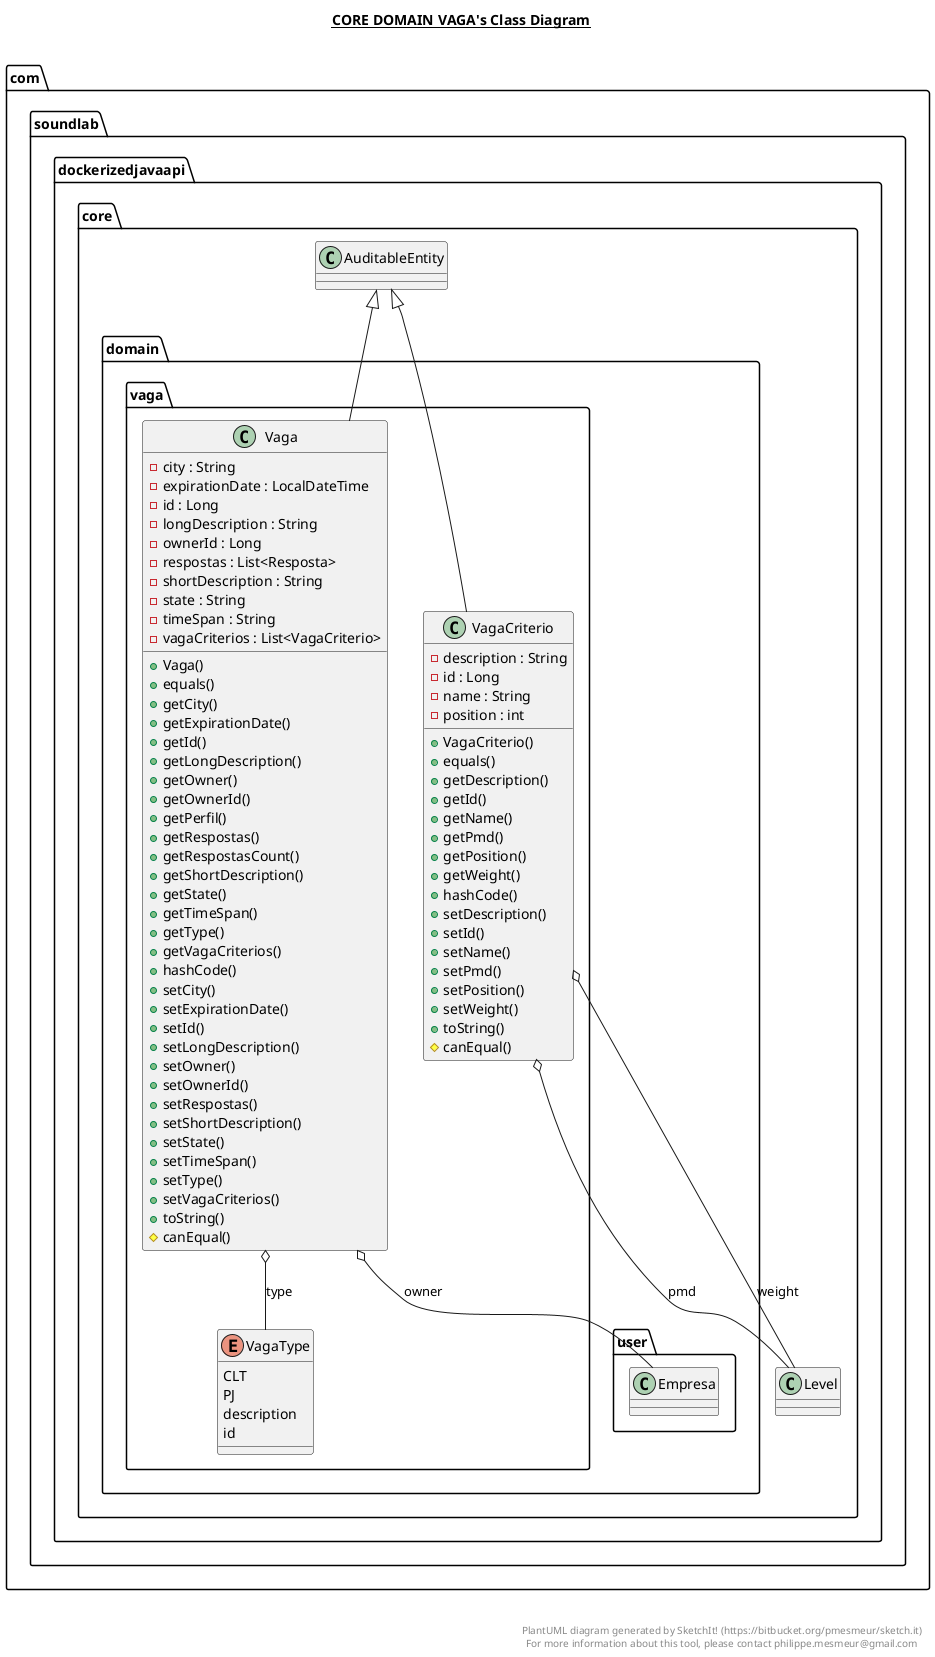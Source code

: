@startuml

title __CORE DOMAIN VAGA's Class Diagram__\n

  namespace com.soundlab.dockerizedjavaapi {
    namespace core {
      namespace domain.vaga {
        class com.soundlab.dockerizedjavaapi.core.domain.vaga.Vaga {
            - city : String
            - expirationDate : LocalDateTime
            - id : Long
            - longDescription : String
            - ownerId : Long
            - respostas : List<Resposta>
            - shortDescription : String
            - state : String
            - timeSpan : String
            - vagaCriterios : List<VagaCriterio>
            + Vaga()
            + equals()
            + getCity()
            + getExpirationDate()
            + getId()
            + getLongDescription()
            + getOwner()
            + getOwnerId()
            + getPerfil()
            + getRespostas()
            + getRespostasCount()
            + getShortDescription()
            + getState()
            + getTimeSpan()
            + getType()
            + getVagaCriterios()
            + hashCode()
            + setCity()
            + setExpirationDate()
            + setId()
            + setLongDescription()
            + setOwner()
            + setOwnerId()
            + setRespostas()
            + setShortDescription()
            + setState()
            + setTimeSpan()
            + setType()
            + setVagaCriterios()
            + toString()
            # canEqual()
        }
      }
    }
  }
  

  namespace com.soundlab.dockerizedjavaapi {
    namespace core {
      namespace domain.vaga {
        class com.soundlab.dockerizedjavaapi.core.domain.vaga.VagaCriterio {
            - description : String
            - id : Long
            - name : String
            - position : int
            + VagaCriterio()
            + equals()
            + getDescription()
            + getId()
            + getName()
            + getPmd()
            + getPosition()
            + getWeight()
            + hashCode()
            + setDescription()
            + setId()
            + setName()
            + setPmd()
            + setPosition()
            + setWeight()
            + toString()
            # canEqual()
        }
      }
    }
  }
  

  namespace com.soundlab.dockerizedjavaapi {
    namespace core {
      namespace domain.vaga {
        enum VagaType {
          CLT
          PJ
          description
          id
        }
      }
    }
  }
  

  com.soundlab.dockerizedjavaapi.core.domain.vaga.Vaga -up-|> com.soundlab.dockerizedjavaapi.core.AuditableEntity
  com.soundlab.dockerizedjavaapi.core.domain.vaga.Vaga o-- com.soundlab.dockerizedjavaapi.core.domain.user.Empresa : owner
  com.soundlab.dockerizedjavaapi.core.domain.vaga.Vaga o-- com.soundlab.dockerizedjavaapi.core.domain.vaga.VagaType : type
  com.soundlab.dockerizedjavaapi.core.domain.vaga.VagaCriterio -up-|> com.soundlab.dockerizedjavaapi.core.AuditableEntity
  com.soundlab.dockerizedjavaapi.core.domain.vaga.VagaCriterio o-- com.soundlab.dockerizedjavaapi.core.Level : pmd
  com.soundlab.dockerizedjavaapi.core.domain.vaga.VagaCriterio o-- com.soundlab.dockerizedjavaapi.core.Level : weight


right footer


PlantUML diagram generated by SketchIt! (https://bitbucket.org/pmesmeur/sketch.it)
For more information about this tool, please contact philippe.mesmeur@gmail.com
endfooter

@enduml
